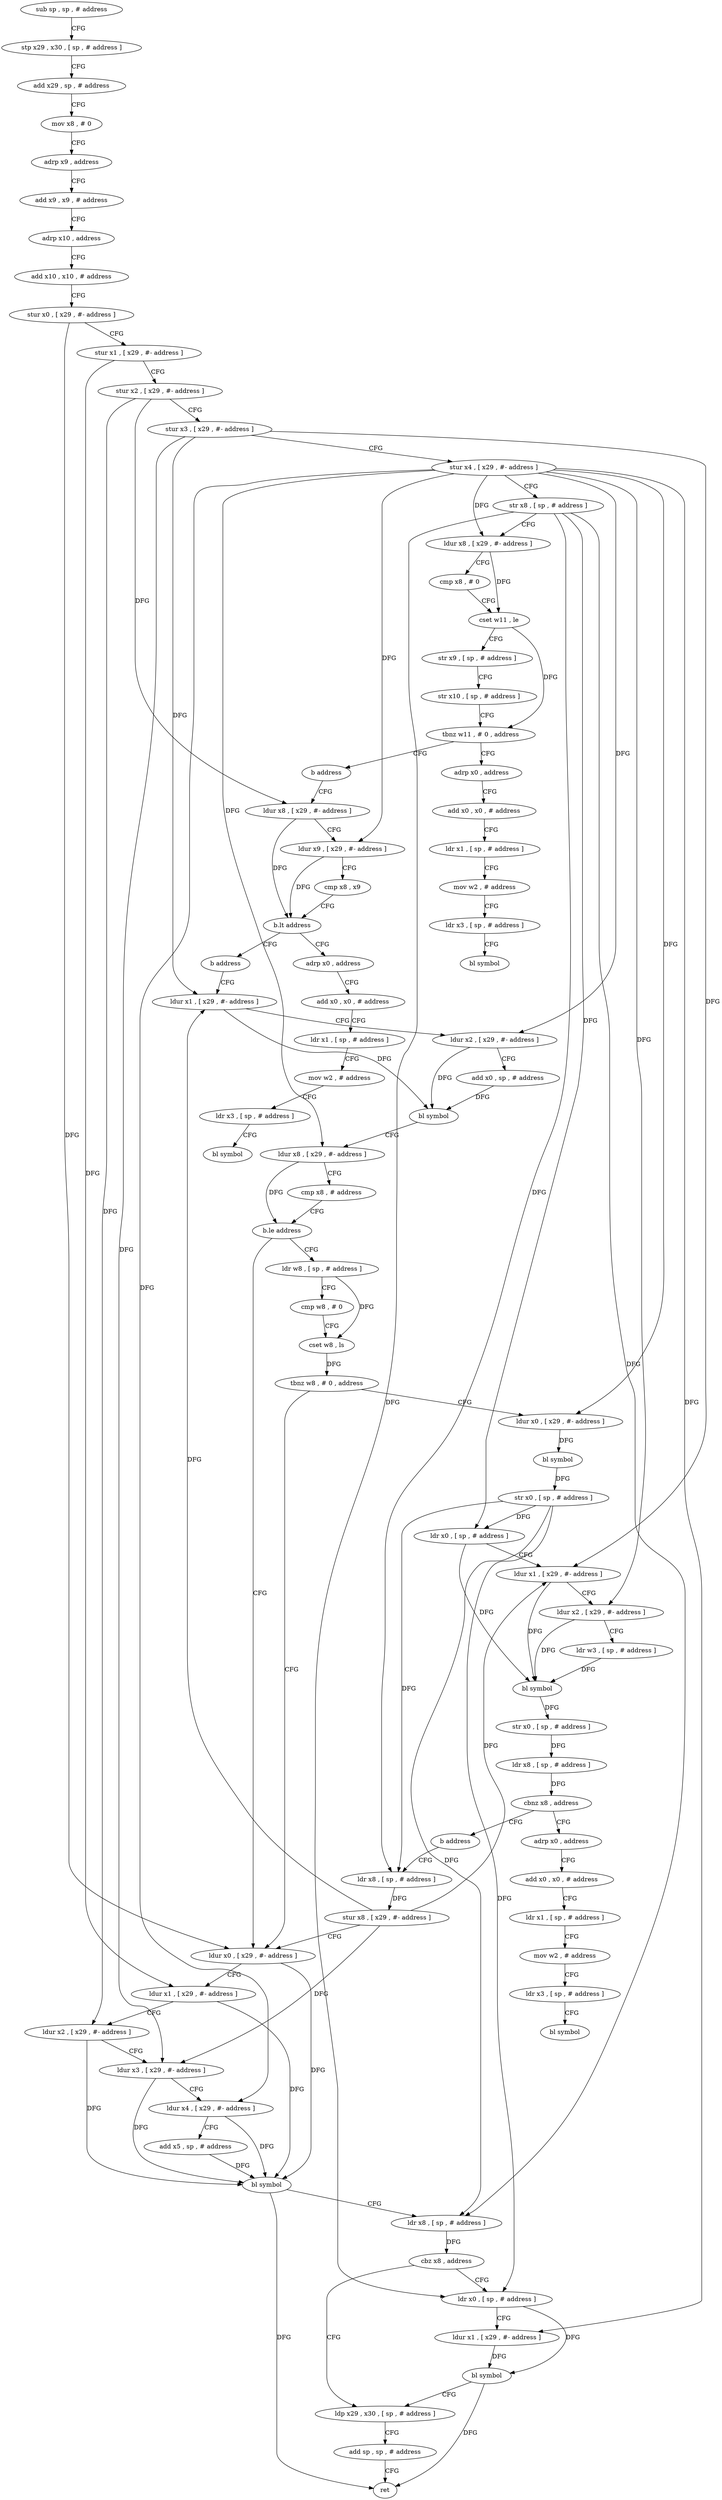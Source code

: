 digraph "func" {
"4282944" [label = "sub sp , sp , # address" ]
"4282948" [label = "stp x29 , x30 , [ sp , # address ]" ]
"4282952" [label = "add x29 , sp , # address" ]
"4282956" [label = "mov x8 , # 0" ]
"4282960" [label = "adrp x9 , address" ]
"4282964" [label = "add x9 , x9 , # address" ]
"4282968" [label = "adrp x10 , address" ]
"4282972" [label = "add x10 , x10 , # address" ]
"4282976" [label = "stur x0 , [ x29 , #- address ]" ]
"4282980" [label = "stur x1 , [ x29 , #- address ]" ]
"4282984" [label = "stur x2 , [ x29 , #- address ]" ]
"4282988" [label = "stur x3 , [ x29 , #- address ]" ]
"4282992" [label = "stur x4 , [ x29 , #- address ]" ]
"4282996" [label = "str x8 , [ sp , # address ]" ]
"4283000" [label = "ldur x8 , [ x29 , #- address ]" ]
"4283004" [label = "cmp x8 , # 0" ]
"4283008" [label = "cset w11 , le" ]
"4283012" [label = "str x9 , [ sp , # address ]" ]
"4283016" [label = "str x10 , [ sp , # address ]" ]
"4283020" [label = "tbnz w11 , # 0 , address" ]
"4283028" [label = "adrp x0 , address" ]
"4283024" [label = "b address" ]
"4283032" [label = "add x0 , x0 , # address" ]
"4283036" [label = "ldr x1 , [ sp , # address ]" ]
"4283040" [label = "mov w2 , # address" ]
"4283044" [label = "ldr x3 , [ sp , # address ]" ]
"4283048" [label = "bl symbol" ]
"4283052" [label = "ldur x8 , [ x29 , #- address ]" ]
"4283056" [label = "ldur x9 , [ x29 , #- address ]" ]
"4283060" [label = "cmp x8 , x9" ]
"4283064" [label = "b.lt address" ]
"4283072" [label = "adrp x0 , address" ]
"4283068" [label = "b address" ]
"4283076" [label = "add x0 , x0 , # address" ]
"4283080" [label = "ldr x1 , [ sp , # address ]" ]
"4283084" [label = "mov w2 , # address" ]
"4283088" [label = "ldr x3 , [ sp , # address ]" ]
"4283092" [label = "bl symbol" ]
"4283096" [label = "ldur x1 , [ x29 , #- address ]" ]
"4283100" [label = "ldur x2 , [ x29 , #- address ]" ]
"4283104" [label = "add x0 , sp , # address" ]
"4283108" [label = "bl symbol" ]
"4283112" [label = "ldur x8 , [ x29 , #- address ]" ]
"4283116" [label = "cmp x8 , # address" ]
"4283120" [label = "b.le address" ]
"4283220" [label = "ldur x0 , [ x29 , #- address ]" ]
"4283124" [label = "ldr w8 , [ sp , # address ]" ]
"4283224" [label = "ldur x1 , [ x29 , #- address ]" ]
"4283228" [label = "ldur x2 , [ x29 , #- address ]" ]
"4283232" [label = "ldur x3 , [ x29 , #- address ]" ]
"4283236" [label = "ldur x4 , [ x29 , #- address ]" ]
"4283240" [label = "add x5 , sp , # address" ]
"4283244" [label = "bl symbol" ]
"4283248" [label = "ldr x8 , [ sp , # address ]" ]
"4283252" [label = "cbz x8 , address" ]
"4283268" [label = "ldp x29 , x30 , [ sp , # address ]" ]
"4283256" [label = "ldr x0 , [ sp , # address ]" ]
"4283128" [label = "cmp w8 , # 0" ]
"4283132" [label = "cset w8 , ls" ]
"4283136" [label = "tbnz w8 , # 0 , address" ]
"4283140" [label = "ldur x0 , [ x29 , #- address ]" ]
"4283272" [label = "add sp , sp , # address" ]
"4283276" [label = "ret" ]
"4283260" [label = "ldur x1 , [ x29 , #- address ]" ]
"4283264" [label = "bl symbol" ]
"4283144" [label = "bl symbol" ]
"4283148" [label = "str x0 , [ sp , # address ]" ]
"4283152" [label = "ldr x0 , [ sp , # address ]" ]
"4283156" [label = "ldur x1 , [ x29 , #- address ]" ]
"4283160" [label = "ldur x2 , [ x29 , #- address ]" ]
"4283164" [label = "ldr w3 , [ sp , # address ]" ]
"4283168" [label = "bl symbol" ]
"4283172" [label = "str x0 , [ sp , # address ]" ]
"4283176" [label = "ldr x8 , [ sp , # address ]" ]
"4283180" [label = "cbnz x8 , address" ]
"4283188" [label = "adrp x0 , address" ]
"4283184" [label = "b address" ]
"4283192" [label = "add x0 , x0 , # address" ]
"4283196" [label = "ldr x1 , [ sp , # address ]" ]
"4283200" [label = "mov w2 , # address" ]
"4283204" [label = "ldr x3 , [ sp , # address ]" ]
"4283208" [label = "bl symbol" ]
"4283212" [label = "ldr x8 , [ sp , # address ]" ]
"4283216" [label = "stur x8 , [ x29 , #- address ]" ]
"4282944" -> "4282948" [ label = "CFG" ]
"4282948" -> "4282952" [ label = "CFG" ]
"4282952" -> "4282956" [ label = "CFG" ]
"4282956" -> "4282960" [ label = "CFG" ]
"4282960" -> "4282964" [ label = "CFG" ]
"4282964" -> "4282968" [ label = "CFG" ]
"4282968" -> "4282972" [ label = "CFG" ]
"4282972" -> "4282976" [ label = "CFG" ]
"4282976" -> "4282980" [ label = "CFG" ]
"4282976" -> "4283220" [ label = "DFG" ]
"4282980" -> "4282984" [ label = "CFG" ]
"4282980" -> "4283224" [ label = "DFG" ]
"4282984" -> "4282988" [ label = "CFG" ]
"4282984" -> "4283052" [ label = "DFG" ]
"4282984" -> "4283228" [ label = "DFG" ]
"4282988" -> "4282992" [ label = "CFG" ]
"4282988" -> "4283096" [ label = "DFG" ]
"4282988" -> "4283232" [ label = "DFG" ]
"4282988" -> "4283156" [ label = "DFG" ]
"4282992" -> "4282996" [ label = "CFG" ]
"4282992" -> "4283000" [ label = "DFG" ]
"4282992" -> "4283056" [ label = "DFG" ]
"4282992" -> "4283100" [ label = "DFG" ]
"4282992" -> "4283112" [ label = "DFG" ]
"4282992" -> "4283236" [ label = "DFG" ]
"4282992" -> "4283260" [ label = "DFG" ]
"4282992" -> "4283140" [ label = "DFG" ]
"4282992" -> "4283160" [ label = "DFG" ]
"4282996" -> "4283000" [ label = "CFG" ]
"4282996" -> "4283248" [ label = "DFG" ]
"4282996" -> "4283256" [ label = "DFG" ]
"4282996" -> "4283152" [ label = "DFG" ]
"4282996" -> "4283212" [ label = "DFG" ]
"4283000" -> "4283004" [ label = "CFG" ]
"4283000" -> "4283008" [ label = "DFG" ]
"4283004" -> "4283008" [ label = "CFG" ]
"4283008" -> "4283012" [ label = "CFG" ]
"4283008" -> "4283020" [ label = "DFG" ]
"4283012" -> "4283016" [ label = "CFG" ]
"4283016" -> "4283020" [ label = "CFG" ]
"4283020" -> "4283028" [ label = "CFG" ]
"4283020" -> "4283024" [ label = "CFG" ]
"4283028" -> "4283032" [ label = "CFG" ]
"4283024" -> "4283052" [ label = "CFG" ]
"4283032" -> "4283036" [ label = "CFG" ]
"4283036" -> "4283040" [ label = "CFG" ]
"4283040" -> "4283044" [ label = "CFG" ]
"4283044" -> "4283048" [ label = "CFG" ]
"4283052" -> "4283056" [ label = "CFG" ]
"4283052" -> "4283064" [ label = "DFG" ]
"4283056" -> "4283060" [ label = "CFG" ]
"4283056" -> "4283064" [ label = "DFG" ]
"4283060" -> "4283064" [ label = "CFG" ]
"4283064" -> "4283072" [ label = "CFG" ]
"4283064" -> "4283068" [ label = "CFG" ]
"4283072" -> "4283076" [ label = "CFG" ]
"4283068" -> "4283096" [ label = "CFG" ]
"4283076" -> "4283080" [ label = "CFG" ]
"4283080" -> "4283084" [ label = "CFG" ]
"4283084" -> "4283088" [ label = "CFG" ]
"4283088" -> "4283092" [ label = "CFG" ]
"4283096" -> "4283100" [ label = "CFG" ]
"4283096" -> "4283108" [ label = "DFG" ]
"4283100" -> "4283104" [ label = "CFG" ]
"4283100" -> "4283108" [ label = "DFG" ]
"4283104" -> "4283108" [ label = "DFG" ]
"4283108" -> "4283112" [ label = "CFG" ]
"4283112" -> "4283116" [ label = "CFG" ]
"4283112" -> "4283120" [ label = "DFG" ]
"4283116" -> "4283120" [ label = "CFG" ]
"4283120" -> "4283220" [ label = "CFG" ]
"4283120" -> "4283124" [ label = "CFG" ]
"4283220" -> "4283224" [ label = "CFG" ]
"4283220" -> "4283244" [ label = "DFG" ]
"4283124" -> "4283128" [ label = "CFG" ]
"4283124" -> "4283132" [ label = "DFG" ]
"4283224" -> "4283228" [ label = "CFG" ]
"4283224" -> "4283244" [ label = "DFG" ]
"4283228" -> "4283232" [ label = "CFG" ]
"4283228" -> "4283244" [ label = "DFG" ]
"4283232" -> "4283236" [ label = "CFG" ]
"4283232" -> "4283244" [ label = "DFG" ]
"4283236" -> "4283240" [ label = "CFG" ]
"4283236" -> "4283244" [ label = "DFG" ]
"4283240" -> "4283244" [ label = "DFG" ]
"4283244" -> "4283248" [ label = "CFG" ]
"4283244" -> "4283276" [ label = "DFG" ]
"4283248" -> "4283252" [ label = "DFG" ]
"4283252" -> "4283268" [ label = "CFG" ]
"4283252" -> "4283256" [ label = "CFG" ]
"4283268" -> "4283272" [ label = "CFG" ]
"4283256" -> "4283260" [ label = "CFG" ]
"4283256" -> "4283264" [ label = "DFG" ]
"4283128" -> "4283132" [ label = "CFG" ]
"4283132" -> "4283136" [ label = "DFG" ]
"4283136" -> "4283220" [ label = "CFG" ]
"4283136" -> "4283140" [ label = "CFG" ]
"4283140" -> "4283144" [ label = "DFG" ]
"4283272" -> "4283276" [ label = "CFG" ]
"4283260" -> "4283264" [ label = "DFG" ]
"4283264" -> "4283268" [ label = "CFG" ]
"4283264" -> "4283276" [ label = "DFG" ]
"4283144" -> "4283148" [ label = "DFG" ]
"4283148" -> "4283152" [ label = "DFG" ]
"4283148" -> "4283248" [ label = "DFG" ]
"4283148" -> "4283256" [ label = "DFG" ]
"4283148" -> "4283212" [ label = "DFG" ]
"4283152" -> "4283156" [ label = "CFG" ]
"4283152" -> "4283168" [ label = "DFG" ]
"4283156" -> "4283160" [ label = "CFG" ]
"4283156" -> "4283168" [ label = "DFG" ]
"4283160" -> "4283164" [ label = "CFG" ]
"4283160" -> "4283168" [ label = "DFG" ]
"4283164" -> "4283168" [ label = "DFG" ]
"4283168" -> "4283172" [ label = "DFG" ]
"4283172" -> "4283176" [ label = "DFG" ]
"4283176" -> "4283180" [ label = "DFG" ]
"4283180" -> "4283188" [ label = "CFG" ]
"4283180" -> "4283184" [ label = "CFG" ]
"4283188" -> "4283192" [ label = "CFG" ]
"4283184" -> "4283212" [ label = "CFG" ]
"4283192" -> "4283196" [ label = "CFG" ]
"4283196" -> "4283200" [ label = "CFG" ]
"4283200" -> "4283204" [ label = "CFG" ]
"4283204" -> "4283208" [ label = "CFG" ]
"4283212" -> "4283216" [ label = "DFG" ]
"4283216" -> "4283220" [ label = "CFG" ]
"4283216" -> "4283096" [ label = "DFG" ]
"4283216" -> "4283232" [ label = "DFG" ]
"4283216" -> "4283156" [ label = "DFG" ]
}

